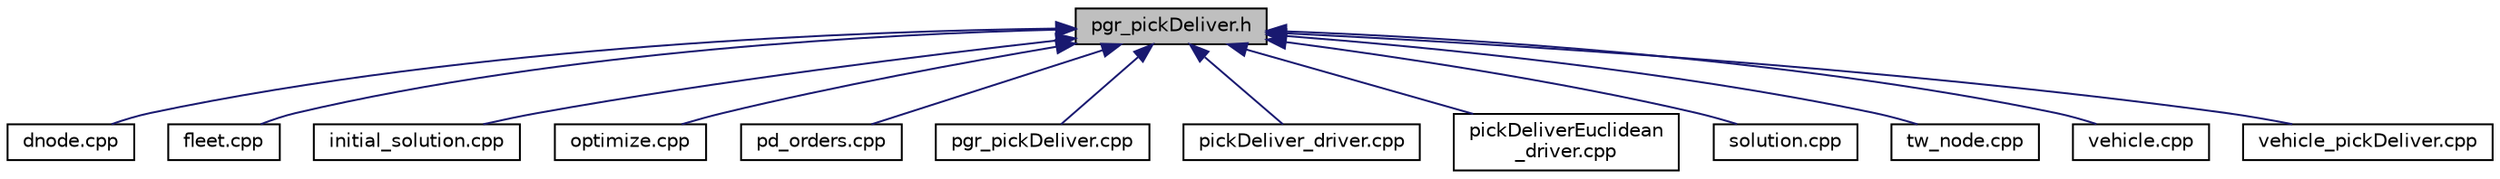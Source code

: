 digraph "pgr_pickDeliver.h"
{
  edge [fontname="Helvetica",fontsize="10",labelfontname="Helvetica",labelfontsize="10"];
  node [fontname="Helvetica",fontsize="10",shape=record];
  Node39 [label="pgr_pickDeliver.h",height=0.2,width=0.4,color="black", fillcolor="grey75", style="filled", fontcolor="black"];
  Node39 -> Node40 [dir="back",color="midnightblue",fontsize="10",style="solid",fontname="Helvetica"];
  Node40 [label="dnode.cpp",height=0.2,width=0.4,color="black", fillcolor="white", style="filled",URL="$dnode_8cpp.html"];
  Node39 -> Node41 [dir="back",color="midnightblue",fontsize="10",style="solid",fontname="Helvetica"];
  Node41 [label="fleet.cpp",height=0.2,width=0.4,color="black", fillcolor="white", style="filled",URL="$fleet_8cpp.html"];
  Node39 -> Node42 [dir="back",color="midnightblue",fontsize="10",style="solid",fontname="Helvetica"];
  Node42 [label="initial_solution.cpp",height=0.2,width=0.4,color="black", fillcolor="white", style="filled",URL="$initial__solution_8cpp.html"];
  Node39 -> Node43 [dir="back",color="midnightblue",fontsize="10",style="solid",fontname="Helvetica"];
  Node43 [label="optimize.cpp",height=0.2,width=0.4,color="black", fillcolor="white", style="filled",URL="$optimize_8cpp.html"];
  Node39 -> Node44 [dir="back",color="midnightblue",fontsize="10",style="solid",fontname="Helvetica"];
  Node44 [label="pd_orders.cpp",height=0.2,width=0.4,color="black", fillcolor="white", style="filled",URL="$pd__orders_8cpp.html"];
  Node39 -> Node45 [dir="back",color="midnightblue",fontsize="10",style="solid",fontname="Helvetica"];
  Node45 [label="pgr_pickDeliver.cpp",height=0.2,width=0.4,color="black", fillcolor="white", style="filled",URL="$pgr__pickDeliver_8cpp.html"];
  Node39 -> Node46 [dir="back",color="midnightblue",fontsize="10",style="solid",fontname="Helvetica"];
  Node46 [label="pickDeliver_driver.cpp",height=0.2,width=0.4,color="black", fillcolor="white", style="filled",URL="$pickDeliver__driver_8cpp.html"];
  Node39 -> Node47 [dir="back",color="midnightblue",fontsize="10",style="solid",fontname="Helvetica"];
  Node47 [label="pickDeliverEuclidean\l_driver.cpp",height=0.2,width=0.4,color="black", fillcolor="white", style="filled",URL="$pickDeliverEuclidean__driver_8cpp.html"];
  Node39 -> Node48 [dir="back",color="midnightblue",fontsize="10",style="solid",fontname="Helvetica"];
  Node48 [label="solution.cpp",height=0.2,width=0.4,color="black", fillcolor="white", style="filled",URL="$solution_8cpp.html"];
  Node39 -> Node49 [dir="back",color="midnightblue",fontsize="10",style="solid",fontname="Helvetica"];
  Node49 [label="tw_node.cpp",height=0.2,width=0.4,color="black", fillcolor="white", style="filled",URL="$tw__node_8cpp.html"];
  Node39 -> Node50 [dir="back",color="midnightblue",fontsize="10",style="solid",fontname="Helvetica"];
  Node50 [label="vehicle.cpp",height=0.2,width=0.4,color="black", fillcolor="white", style="filled",URL="$vehicle_8cpp.html"];
  Node39 -> Node51 [dir="back",color="midnightblue",fontsize="10",style="solid",fontname="Helvetica"];
  Node51 [label="vehicle_pickDeliver.cpp",height=0.2,width=0.4,color="black", fillcolor="white", style="filled",URL="$vehicle__pickDeliver_8cpp.html"];
}
